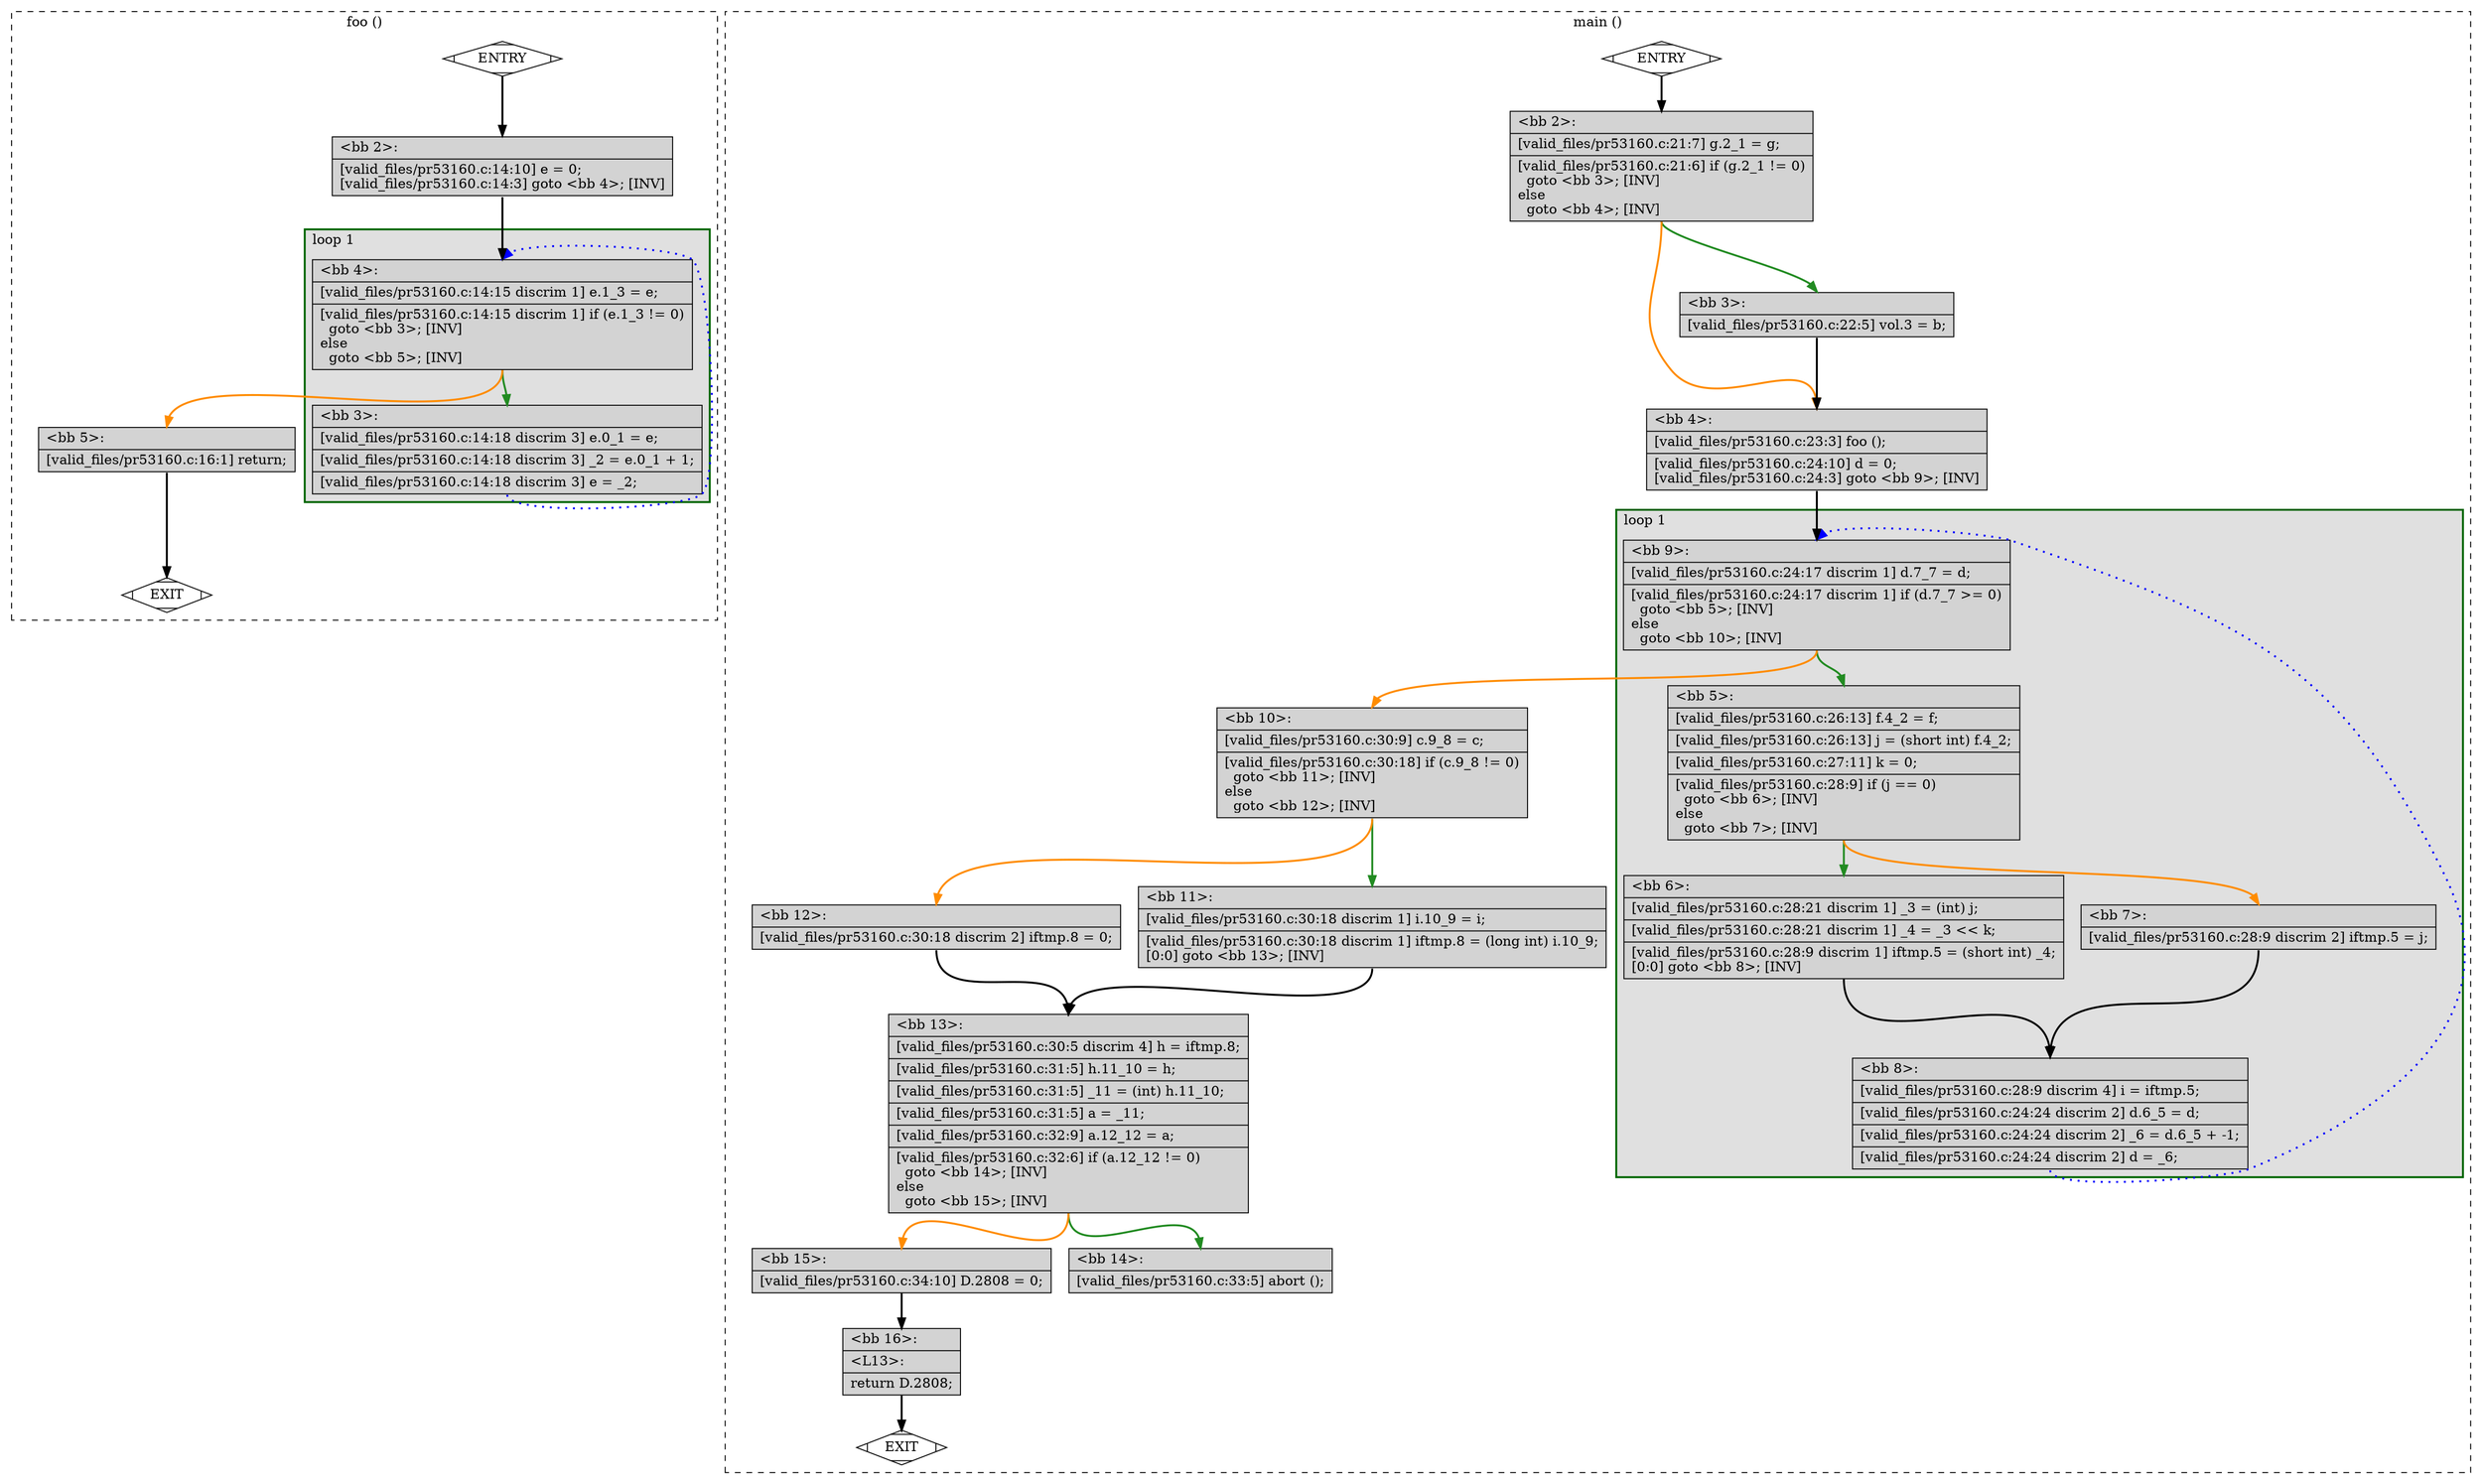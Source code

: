 digraph "a-pr53160.c.015t.cfg" {
overlap=false;
subgraph "cluster_foo" {
	style="dashed";
	color="black";
	label="foo ()";
	subgraph cluster_0_1 {
	style="filled";
	color="darkgreen";
	fillcolor="grey88";
	label="loop 1";
	labeljust=l;
	penwidth=2;
	fn_0_basic_block_4 [shape=record,style=filled,fillcolor=lightgrey,label="{\<bb\ 4\>:\l\
|[valid_files/pr53160.c:14:15\ discrim\ 1]\ e.1_3\ =\ e;\l\
|[valid_files/pr53160.c:14:15\ discrim\ 1]\ if\ (e.1_3\ !=\ 0)\l\
\ \ goto\ \<bb\ 3\>;\ [INV]\l\
else\l\
\ \ goto\ \<bb\ 5\>;\ [INV]\l\
}"];

	fn_0_basic_block_3 [shape=record,style=filled,fillcolor=lightgrey,label="{\<bb\ 3\>:\l\
|[valid_files/pr53160.c:14:18\ discrim\ 3]\ e.0_1\ =\ e;\l\
|[valid_files/pr53160.c:14:18\ discrim\ 3]\ _2\ =\ e.0_1\ +\ 1;\l\
|[valid_files/pr53160.c:14:18\ discrim\ 3]\ e\ =\ _2;\l\
}"];

	}
	fn_0_basic_block_0 [shape=Mdiamond,style=filled,fillcolor=white,label="ENTRY"];

	fn_0_basic_block_1 [shape=Mdiamond,style=filled,fillcolor=white,label="EXIT"];

	fn_0_basic_block_2 [shape=record,style=filled,fillcolor=lightgrey,label="{\<bb\ 2\>:\l\
|[valid_files/pr53160.c:14:10]\ e\ =\ 0;\l\
[valid_files/pr53160.c:14:3]\ goto\ \<bb\ 4\>;\ [INV]\l\
}"];

	fn_0_basic_block_5 [shape=record,style=filled,fillcolor=lightgrey,label="{\<bb\ 5\>:\l\
|[valid_files/pr53160.c:16:1]\ return;\l\
}"];

	fn_0_basic_block_0:s -> fn_0_basic_block_2:n [style="solid,bold",color=black,weight=100,constraint=true];
	fn_0_basic_block_2:s -> fn_0_basic_block_4:n [style="solid,bold",color=black,weight=100,constraint=true];
	fn_0_basic_block_3:s -> fn_0_basic_block_4:n [style="dotted,bold",color=blue,weight=10,constraint=false];
	fn_0_basic_block_4:s -> fn_0_basic_block_3:n [style="solid,bold",color=forestgreen,weight=10,constraint=true];
	fn_0_basic_block_4:s -> fn_0_basic_block_5:n [style="solid,bold",color=darkorange,weight=10,constraint=true];
	fn_0_basic_block_5:s -> fn_0_basic_block_1:n [style="solid,bold",color=black,weight=10,constraint=true];
	fn_0_basic_block_0:s -> fn_0_basic_block_1:n [style="invis",constraint=true];
}
subgraph "cluster_main" {
	style="dashed";
	color="black";
	label="main ()";
	subgraph cluster_1_1 {
	style="filled";
	color="darkgreen";
	fillcolor="grey88";
	label="loop 1";
	labeljust=l;
	penwidth=2;
	fn_1_basic_block_9 [shape=record,style=filled,fillcolor=lightgrey,label="{\<bb\ 9\>:\l\
|[valid_files/pr53160.c:24:17\ discrim\ 1]\ d.7_7\ =\ d;\l\
|[valid_files/pr53160.c:24:17\ discrim\ 1]\ if\ (d.7_7\ \>=\ 0)\l\
\ \ goto\ \<bb\ 5\>;\ [INV]\l\
else\l\
\ \ goto\ \<bb\ 10\>;\ [INV]\l\
}"];

	fn_1_basic_block_5 [shape=record,style=filled,fillcolor=lightgrey,label="{\<bb\ 5\>:\l\
|[valid_files/pr53160.c:26:13]\ f.4_2\ =\ f;\l\
|[valid_files/pr53160.c:26:13]\ j\ =\ (short\ int)\ f.4_2;\l\
|[valid_files/pr53160.c:27:11]\ k\ =\ 0;\l\
|[valid_files/pr53160.c:28:9]\ if\ (j\ ==\ 0)\l\
\ \ goto\ \<bb\ 6\>;\ [INV]\l\
else\l\
\ \ goto\ \<bb\ 7\>;\ [INV]\l\
}"];

	fn_1_basic_block_6 [shape=record,style=filled,fillcolor=lightgrey,label="{\<bb\ 6\>:\l\
|[valid_files/pr53160.c:28:21\ discrim\ 1]\ _3\ =\ (int)\ j;\l\
|[valid_files/pr53160.c:28:21\ discrim\ 1]\ _4\ =\ _3\ \<\<\ k;\l\
|[valid_files/pr53160.c:28:9\ discrim\ 1]\ iftmp.5\ =\ (short\ int)\ _4;\l\
[0:0]\ goto\ \<bb\ 8\>;\ [INV]\l\
}"];

	fn_1_basic_block_7 [shape=record,style=filled,fillcolor=lightgrey,label="{\<bb\ 7\>:\l\
|[valid_files/pr53160.c:28:9\ discrim\ 2]\ iftmp.5\ =\ j;\l\
}"];

	fn_1_basic_block_8 [shape=record,style=filled,fillcolor=lightgrey,label="{\<bb\ 8\>:\l\
|[valid_files/pr53160.c:28:9\ discrim\ 4]\ i\ =\ iftmp.5;\l\
|[valid_files/pr53160.c:24:24\ discrim\ 2]\ d.6_5\ =\ d;\l\
|[valid_files/pr53160.c:24:24\ discrim\ 2]\ _6\ =\ d.6_5\ +\ -1;\l\
|[valid_files/pr53160.c:24:24\ discrim\ 2]\ d\ =\ _6;\l\
}"];

	}
	fn_1_basic_block_0 [shape=Mdiamond,style=filled,fillcolor=white,label="ENTRY"];

	fn_1_basic_block_1 [shape=Mdiamond,style=filled,fillcolor=white,label="EXIT"];

	fn_1_basic_block_2 [shape=record,style=filled,fillcolor=lightgrey,label="{\<bb\ 2\>:\l\
|[valid_files/pr53160.c:21:7]\ g.2_1\ =\ g;\l\
|[valid_files/pr53160.c:21:6]\ if\ (g.2_1\ !=\ 0)\l\
\ \ goto\ \<bb\ 3\>;\ [INV]\l\
else\l\
\ \ goto\ \<bb\ 4\>;\ [INV]\l\
}"];

	fn_1_basic_block_3 [shape=record,style=filled,fillcolor=lightgrey,label="{\<bb\ 3\>:\l\
|[valid_files/pr53160.c:22:5]\ vol.3\ =\ b;\l\
}"];

	fn_1_basic_block_4 [shape=record,style=filled,fillcolor=lightgrey,label="{\<bb\ 4\>:\l\
|[valid_files/pr53160.c:23:3]\ foo\ ();\l\
|[valid_files/pr53160.c:24:10]\ d\ =\ 0;\l\
[valid_files/pr53160.c:24:3]\ goto\ \<bb\ 9\>;\ [INV]\l\
}"];

	fn_1_basic_block_10 [shape=record,style=filled,fillcolor=lightgrey,label="{\<bb\ 10\>:\l\
|[valid_files/pr53160.c:30:9]\ c.9_8\ =\ c;\l\
|[valid_files/pr53160.c:30:18]\ if\ (c.9_8\ !=\ 0)\l\
\ \ goto\ \<bb\ 11\>;\ [INV]\l\
else\l\
\ \ goto\ \<bb\ 12\>;\ [INV]\l\
}"];

	fn_1_basic_block_11 [shape=record,style=filled,fillcolor=lightgrey,label="{\<bb\ 11\>:\l\
|[valid_files/pr53160.c:30:18\ discrim\ 1]\ i.10_9\ =\ i;\l\
|[valid_files/pr53160.c:30:18\ discrim\ 1]\ iftmp.8\ =\ (long\ int)\ i.10_9;\l\
[0:0]\ goto\ \<bb\ 13\>;\ [INV]\l\
}"];

	fn_1_basic_block_12 [shape=record,style=filled,fillcolor=lightgrey,label="{\<bb\ 12\>:\l\
|[valid_files/pr53160.c:30:18\ discrim\ 2]\ iftmp.8\ =\ 0;\l\
}"];

	fn_1_basic_block_13 [shape=record,style=filled,fillcolor=lightgrey,label="{\<bb\ 13\>:\l\
|[valid_files/pr53160.c:30:5\ discrim\ 4]\ h\ =\ iftmp.8;\l\
|[valid_files/pr53160.c:31:5]\ h.11_10\ =\ h;\l\
|[valid_files/pr53160.c:31:5]\ _11\ =\ (int)\ h.11_10;\l\
|[valid_files/pr53160.c:31:5]\ a\ =\ _11;\l\
|[valid_files/pr53160.c:32:9]\ a.12_12\ =\ a;\l\
|[valid_files/pr53160.c:32:6]\ if\ (a.12_12\ !=\ 0)\l\
\ \ goto\ \<bb\ 14\>;\ [INV]\l\
else\l\
\ \ goto\ \<bb\ 15\>;\ [INV]\l\
}"];

	fn_1_basic_block_14 [shape=record,style=filled,fillcolor=lightgrey,label="{\<bb\ 14\>:\l\
|[valid_files/pr53160.c:33:5]\ abort\ ();\l\
}"];

	fn_1_basic_block_15 [shape=record,style=filled,fillcolor=lightgrey,label="{\<bb\ 15\>:\l\
|[valid_files/pr53160.c:34:10]\ D.2808\ =\ 0;\l\
}"];

	fn_1_basic_block_16 [shape=record,style=filled,fillcolor=lightgrey,label="{\<bb\ 16\>:\l\
|\<L13\>:\l\
|return\ D.2808;\l\
}"];

	fn_1_basic_block_0:s -> fn_1_basic_block_2:n [style="solid,bold",color=black,weight=100,constraint=true];
	fn_1_basic_block_2:s -> fn_1_basic_block_3:n [style="solid,bold",color=forestgreen,weight=10,constraint=true];
	fn_1_basic_block_2:s -> fn_1_basic_block_4:n [style="solid,bold",color=darkorange,weight=10,constraint=true];
	fn_1_basic_block_3:s -> fn_1_basic_block_4:n [style="solid,bold",color=black,weight=100,constraint=true];
	fn_1_basic_block_4:s -> fn_1_basic_block_9:n [style="solid,bold",color=black,weight=100,constraint=true];
	fn_1_basic_block_5:s -> fn_1_basic_block_6:n [style="solid,bold",color=forestgreen,weight=10,constraint=true];
	fn_1_basic_block_5:s -> fn_1_basic_block_7:n [style="solid,bold",color=darkorange,weight=10,constraint=true];
	fn_1_basic_block_6:s -> fn_1_basic_block_8:n [style="solid,bold",color=black,weight=100,constraint=true];
	fn_1_basic_block_7:s -> fn_1_basic_block_8:n [style="solid,bold",color=black,weight=100,constraint=true];
	fn_1_basic_block_8:s -> fn_1_basic_block_9:n [style="dotted,bold",color=blue,weight=10,constraint=false];
	fn_1_basic_block_9:s -> fn_1_basic_block_5:n [style="solid,bold",color=forestgreen,weight=10,constraint=true];
	fn_1_basic_block_9:s -> fn_1_basic_block_10:n [style="solid,bold",color=darkorange,weight=10,constraint=true];
	fn_1_basic_block_10:s -> fn_1_basic_block_11:n [style="solid,bold",color=forestgreen,weight=10,constraint=true];
	fn_1_basic_block_10:s -> fn_1_basic_block_12:n [style="solid,bold",color=darkorange,weight=10,constraint=true];
	fn_1_basic_block_11:s -> fn_1_basic_block_13:n [style="solid,bold",color=black,weight=100,constraint=true];
	fn_1_basic_block_12:s -> fn_1_basic_block_13:n [style="solid,bold",color=black,weight=100,constraint=true];
	fn_1_basic_block_13:s -> fn_1_basic_block_14:n [style="solid,bold",color=forestgreen,weight=10,constraint=true];
	fn_1_basic_block_13:s -> fn_1_basic_block_15:n [style="solid,bold",color=darkorange,weight=10,constraint=true];
	fn_1_basic_block_15:s -> fn_1_basic_block_16:n [style="solid,bold",color=black,weight=100,constraint=true];
	fn_1_basic_block_16:s -> fn_1_basic_block_1:n [style="solid,bold",color=black,weight=10,constraint=true];
	fn_1_basic_block_0:s -> fn_1_basic_block_1:n [style="invis",constraint=true];
}
}
